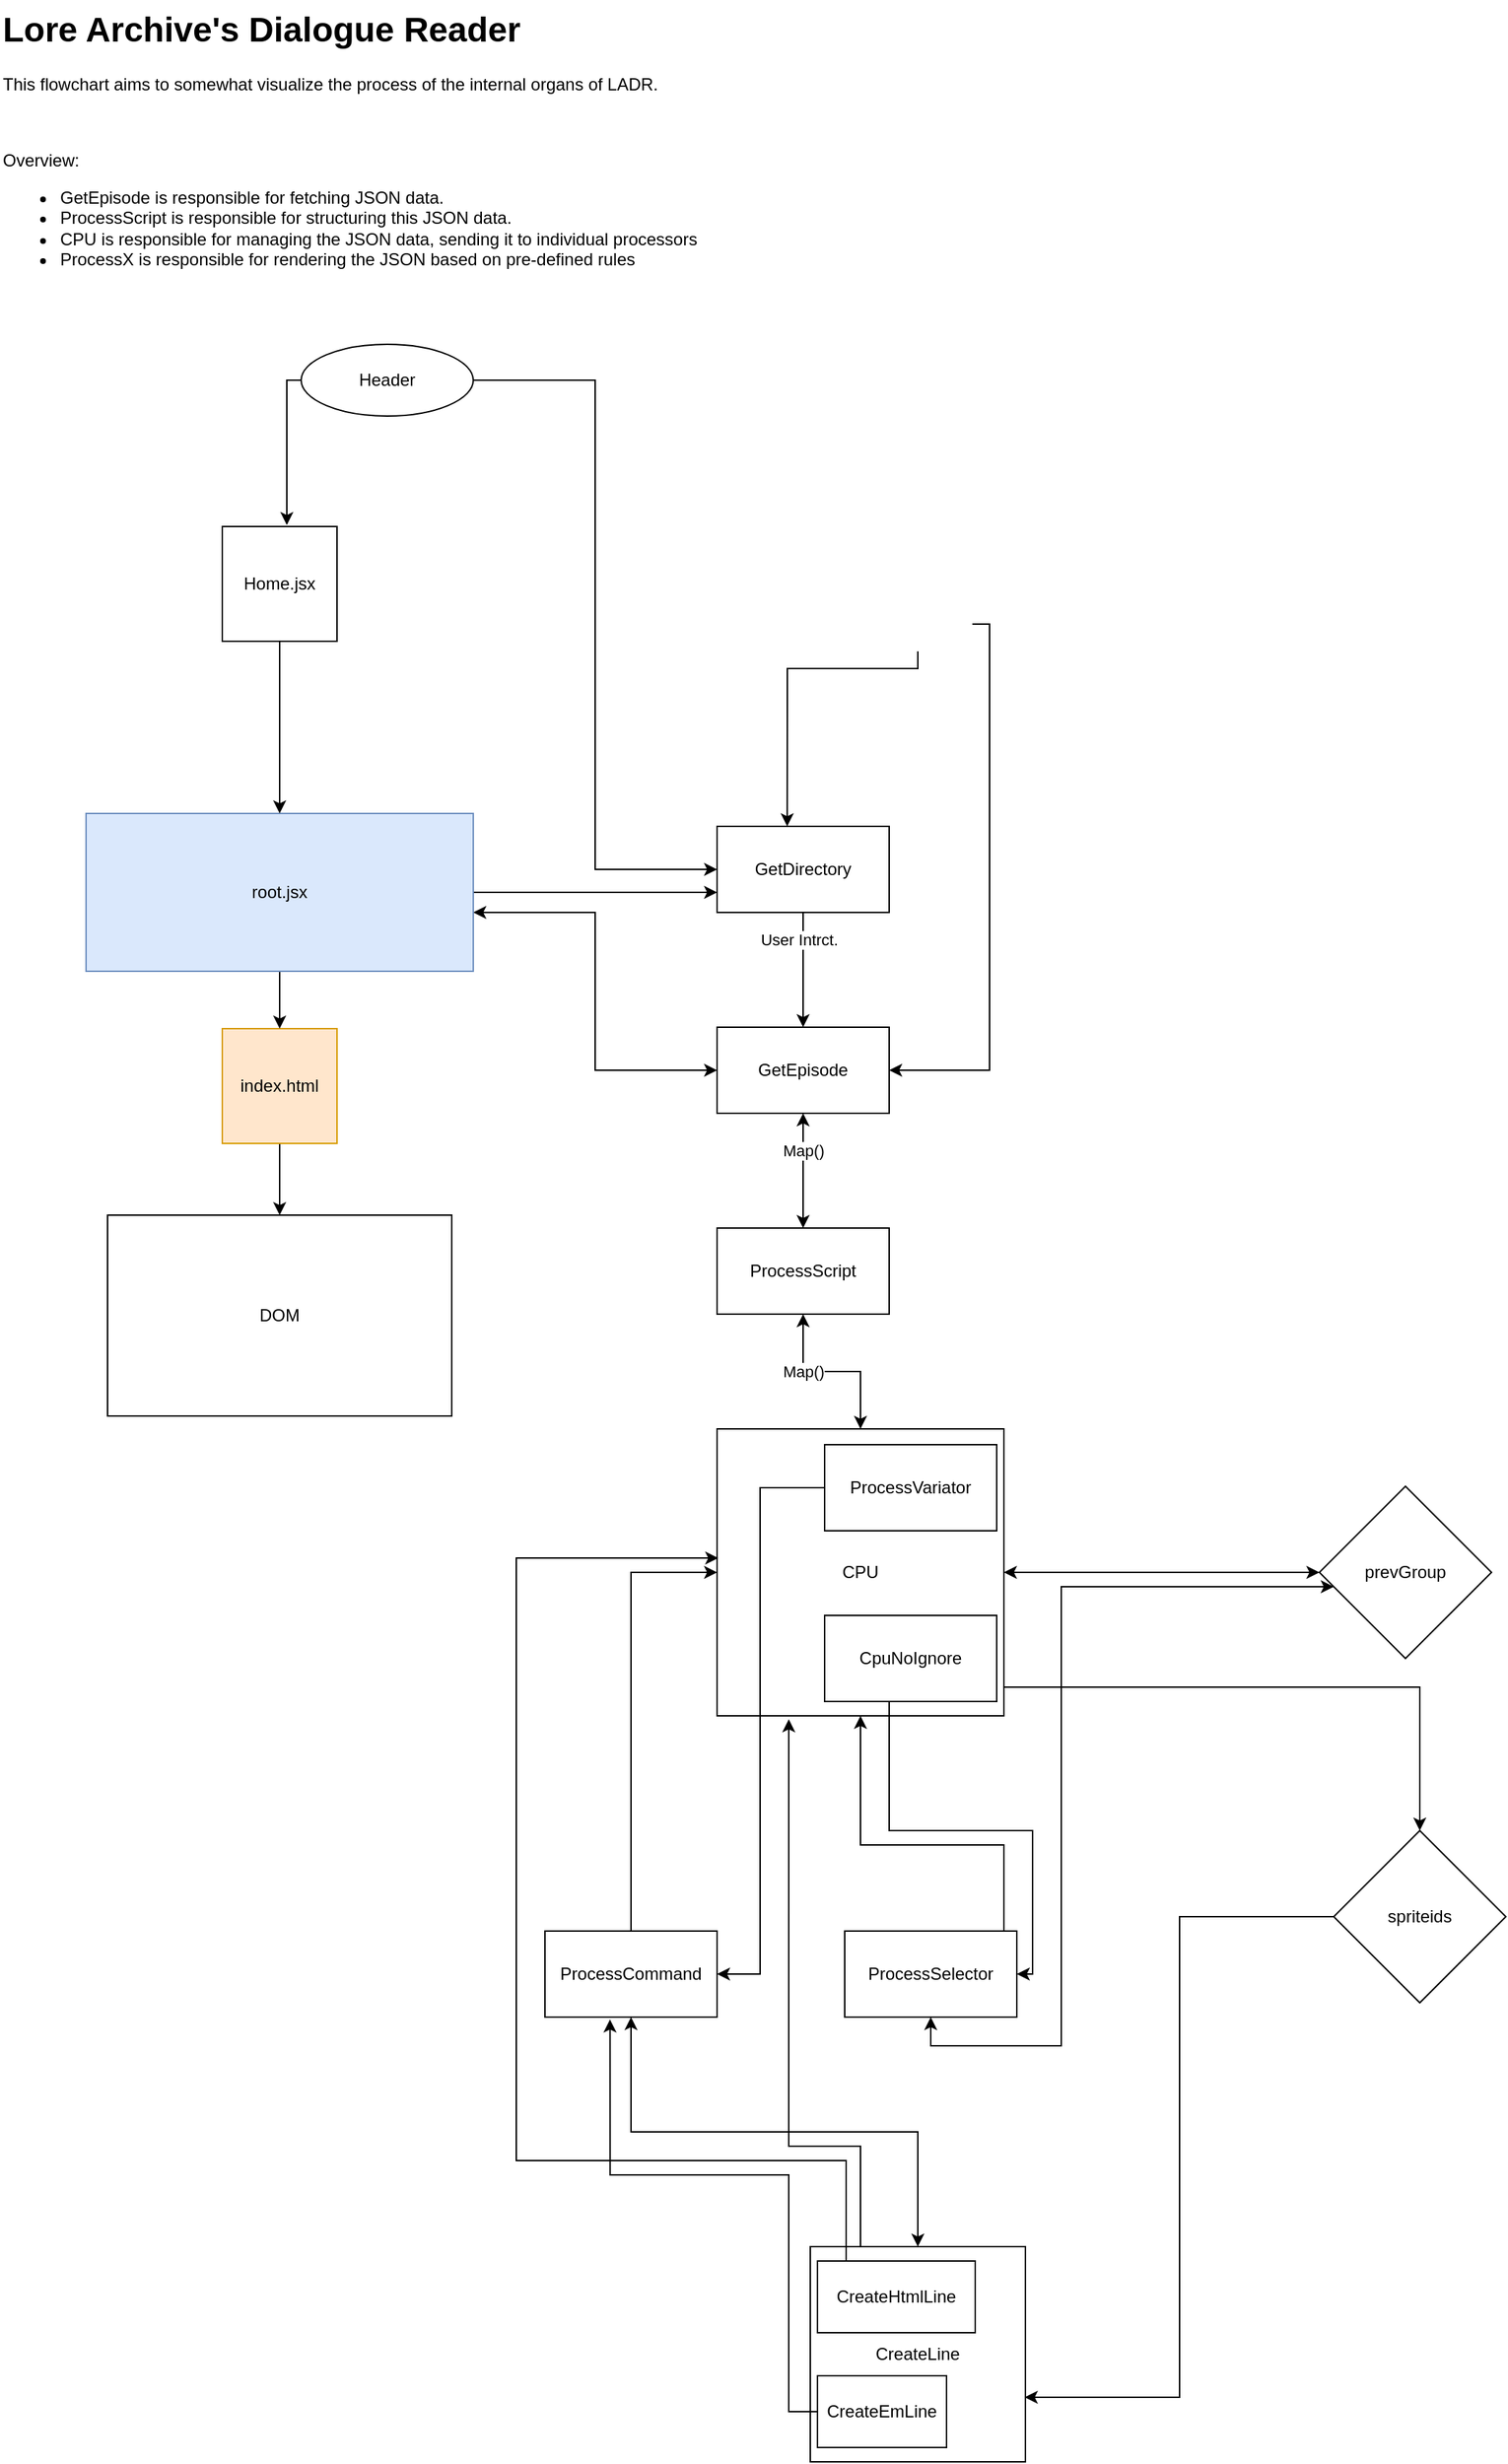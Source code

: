<mxfile version="26.0.10">
  <diagram name="Page-1" id="ByvnQck7oioNosqnXvya">
    <mxGraphModel dx="4148" dy="2208" grid="1" gridSize="10" guides="0" tooltips="1" connect="1" arrows="1" fold="1" page="1" pageScale="1" pageWidth="1200" pageHeight="1920" math="0" shadow="0">
      <root>
        <mxCell id="0" />
        <mxCell id="1" parent="0" />
        <mxCell id="GoVv1eCyHADcIdVujOS8-1" value="&lt;h1 style=&quot;margin-top: 0px;&quot;&gt;Lore Archive&#39;s Dialogue Reader&lt;/h1&gt;&lt;p&gt;This flowchart aims to somewhat visualize the process of the internal organs of LADR.&lt;/p&gt;&lt;p&gt;&lt;br&gt;&lt;/p&gt;&lt;p&gt;Overview:&lt;/p&gt;&lt;p&gt;&lt;/p&gt;&lt;ul&gt;&lt;li&gt;GetEpisode is responsible for fetching JSON data.&lt;/li&gt;&lt;li&gt;ProcessScript is responsible for structuring this JSON data.&lt;/li&gt;&lt;li&gt;CPU is responsible for managing the JSON data, sending it to individual processors&lt;/li&gt;&lt;li&gt;ProcessX is responsible for rendering the JSON based on pre-defined rules&lt;/li&gt;&lt;/ul&gt;&lt;p&gt;&lt;/p&gt;" style="text;html=1;whiteSpace=wrap;overflow=hidden;rounded=0;" parent="1" vertex="1">
          <mxGeometry x="40" y="30" width="590" height="220" as="geometry" />
        </mxCell>
        <mxCell id="h9_NCiJFx6fMO5zuVkHy-2" value="DOM" style="rounded=0;whiteSpace=wrap;html=1;" parent="1" vertex="1">
          <mxGeometry x="115" y="877" width="240" height="140" as="geometry" />
        </mxCell>
        <mxCell id="h9_NCiJFx6fMO5zuVkHy-4" style="edgeStyle=orthogonalEdgeStyle;rounded=0;orthogonalLoop=1;jettySize=auto;html=1;exitX=0.5;exitY=1;exitDx=0;exitDy=0;entryX=0.5;entryY=0;entryDx=0;entryDy=0;" parent="1" source="h9_NCiJFx6fMO5zuVkHy-3" target="h9_NCiJFx6fMO5zuVkHy-2" edge="1">
          <mxGeometry relative="1" as="geometry" />
        </mxCell>
        <mxCell id="h9_NCiJFx6fMO5zuVkHy-3" value="index.html" style="whiteSpace=wrap;html=1;aspect=fixed;fillColor=#ffe6cc;strokeColor=#d79b00;" parent="1" vertex="1">
          <mxGeometry x="195" y="747" width="80" height="80" as="geometry" />
        </mxCell>
        <mxCell id="h9_NCiJFx6fMO5zuVkHy-6" value="" style="edgeStyle=orthogonalEdgeStyle;rounded=0;orthogonalLoop=1;jettySize=auto;html=1;" parent="1" source="h9_NCiJFx6fMO5zuVkHy-5" target="h9_NCiJFx6fMO5zuVkHy-3" edge="1">
          <mxGeometry relative="1" as="geometry" />
        </mxCell>
        <mxCell id="-RrFvixfn3YZOqWsh2ei-50" style="edgeStyle=orthogonalEdgeStyle;rounded=0;orthogonalLoop=1;jettySize=auto;html=1;exitX=1;exitY=0.5;exitDx=0;exitDy=0;" edge="1" parent="1" source="h9_NCiJFx6fMO5zuVkHy-5">
          <mxGeometry relative="1" as="geometry">
            <mxPoint x="540" y="652" as="targetPoint" />
            <Array as="points">
              <mxPoint x="540" y="652" />
            </Array>
          </mxGeometry>
        </mxCell>
        <mxCell id="-RrFvixfn3YZOqWsh2ei-51" style="edgeStyle=orthogonalEdgeStyle;rounded=0;orthogonalLoop=1;jettySize=auto;html=1;entryX=0;entryY=0.5;entryDx=0;entryDy=0;startArrow=classic;startFill=1;" edge="1" parent="1" source="h9_NCiJFx6fMO5zuVkHy-5" target="-RrFvixfn3YZOqWsh2ei-5">
          <mxGeometry relative="1" as="geometry">
            <Array as="points">
              <mxPoint x="455" y="666" />
              <mxPoint x="455" y="776" />
            </Array>
          </mxGeometry>
        </mxCell>
        <mxCell id="h9_NCiJFx6fMO5zuVkHy-5" value="root.jsx" style="rounded=0;whiteSpace=wrap;html=1;fillColor=#dae8fc;strokeColor=#6c8ebf;" parent="1" vertex="1">
          <mxGeometry x="100" y="597" width="270" height="110" as="geometry" />
        </mxCell>
        <mxCell id="8rf2ql7Jv7VgkrqEvu-V-2" style="edgeStyle=orthogonalEdgeStyle;rounded=0;orthogonalLoop=1;jettySize=auto;html=1;entryX=0.5;entryY=0;entryDx=0;entryDy=0;" parent="1" source="8rf2ql7Jv7VgkrqEvu-V-1" target="h9_NCiJFx6fMO5zuVkHy-5" edge="1">
          <mxGeometry relative="1" as="geometry" />
        </mxCell>
        <mxCell id="8rf2ql7Jv7VgkrqEvu-V-1" value="Home.jsx" style="whiteSpace=wrap;html=1;aspect=fixed;" parent="1" vertex="1">
          <mxGeometry x="195" y="397" width="80" height="80" as="geometry" />
        </mxCell>
        <mxCell id="-RrFvixfn3YZOqWsh2ei-3" style="edgeStyle=orthogonalEdgeStyle;rounded=0;orthogonalLoop=1;jettySize=auto;html=1;entryX=0.572;entryY=-0.013;entryDx=0;entryDy=0;entryPerimeter=0;exitX=0.5;exitY=1;exitDx=0;exitDy=0;" edge="1" parent="1">
          <mxGeometry relative="1" as="geometry">
            <mxPoint x="588.89" y="606" as="targetPoint" />
            <mxPoint x="680" y="484" as="sourcePoint" />
            <Array as="points">
              <mxPoint x="680" y="496" />
              <mxPoint x="589" y="496" />
              <mxPoint x="589" y="517" />
              <mxPoint x="589" y="517" />
            </Array>
          </mxGeometry>
        </mxCell>
        <mxCell id="-RrFvixfn3YZOqWsh2ei-9" style="edgeStyle=orthogonalEdgeStyle;rounded=0;orthogonalLoop=1;jettySize=auto;html=1;entryX=1;entryY=0.5;entryDx=0;entryDy=0;" edge="1" parent="1" source="bAnb8yHkUVojiyQIfRwG-1" target="-RrFvixfn3YZOqWsh2ei-5">
          <mxGeometry relative="1" as="geometry">
            <Array as="points">
              <mxPoint x="730" y="465" />
              <mxPoint x="730" y="776" />
            </Array>
          </mxGeometry>
        </mxCell>
        <mxCell id="bAnb8yHkUVojiyQIfRwG-1" value="" style="shape=image;html=1;verticalAlign=top;verticalLabelPosition=bottom;labelBackgroundColor=#ffffff;imageAspect=0;aspect=fixed;image=https://cdn1.iconfinder.com/data/icons/picons-social/57/github_rounded-128.png" parent="1" vertex="1">
          <mxGeometry x="660" y="426" width="58" height="58" as="geometry" />
        </mxCell>
        <mxCell id="-RrFvixfn3YZOqWsh2ei-6" value="" style="edgeStyle=orthogonalEdgeStyle;rounded=0;orthogonalLoop=1;jettySize=auto;html=1;" edge="1" parent="1" source="bAnb8yHkUVojiyQIfRwG-4" target="-RrFvixfn3YZOqWsh2ei-5">
          <mxGeometry relative="1" as="geometry" />
        </mxCell>
        <mxCell id="-RrFvixfn3YZOqWsh2ei-7" value="User Intrct." style="edgeLabel;html=1;align=center;verticalAlign=middle;resizable=0;points=[];" vertex="1" connectable="0" parent="-RrFvixfn3YZOqWsh2ei-6">
          <mxGeometry x="-0.532" y="-3" relative="1" as="geometry">
            <mxPoint as="offset" />
          </mxGeometry>
        </mxCell>
        <mxCell id="bAnb8yHkUVojiyQIfRwG-4" value="GetDirectory" style="rounded=0;whiteSpace=wrap;html=1;" parent="1" vertex="1">
          <mxGeometry x="540" y="606" width="120" height="60" as="geometry" />
        </mxCell>
        <mxCell id="-RrFvixfn3YZOqWsh2ei-12" value="" style="edgeStyle=orthogonalEdgeStyle;rounded=0;orthogonalLoop=1;jettySize=auto;html=1;startArrow=classic;startFill=1;" edge="1" parent="1" source="-RrFvixfn3YZOqWsh2ei-5" target="-RrFvixfn3YZOqWsh2ei-11">
          <mxGeometry relative="1" as="geometry" />
        </mxCell>
        <mxCell id="-RrFvixfn3YZOqWsh2ei-14" value="Map()" style="edgeLabel;html=1;align=center;verticalAlign=middle;resizable=0;points=[];" vertex="1" connectable="0" parent="-RrFvixfn3YZOqWsh2ei-12">
          <mxGeometry x="-0.667" y="-1" relative="1" as="geometry">
            <mxPoint x="1" y="12" as="offset" />
          </mxGeometry>
        </mxCell>
        <mxCell id="-RrFvixfn3YZOqWsh2ei-5" value="GetEpisode" style="whiteSpace=wrap;html=1;rounded=0;" vertex="1" parent="1">
          <mxGeometry x="540" y="746" width="120" height="60" as="geometry" />
        </mxCell>
        <mxCell id="-RrFvixfn3YZOqWsh2ei-20" value="" style="edgeStyle=orthogonalEdgeStyle;rounded=0;orthogonalLoop=1;jettySize=auto;html=1;startArrow=classic;startFill=1;" edge="1" parent="1" source="-RrFvixfn3YZOqWsh2ei-11" target="-RrFvixfn3YZOqWsh2ei-19">
          <mxGeometry relative="1" as="geometry" />
        </mxCell>
        <mxCell id="-RrFvixfn3YZOqWsh2ei-21" value="Map()" style="edgeLabel;html=1;align=center;verticalAlign=middle;resizable=0;points=[];" vertex="1" connectable="0" parent="-RrFvixfn3YZOqWsh2ei-20">
          <mxGeometry x="-0.333" relative="1" as="geometry">
            <mxPoint as="offset" />
          </mxGeometry>
        </mxCell>
        <mxCell id="-RrFvixfn3YZOqWsh2ei-11" value="ProcessScript" style="whiteSpace=wrap;html=1;rounded=0;" vertex="1" parent="1">
          <mxGeometry x="540" y="886" width="120" height="60" as="geometry" />
        </mxCell>
        <mxCell id="-RrFvixfn3YZOqWsh2ei-17" style="edgeStyle=orthogonalEdgeStyle;rounded=0;orthogonalLoop=1;jettySize=auto;html=1;" edge="1" parent="1" source="-RrFvixfn3YZOqWsh2ei-16">
          <mxGeometry relative="1" as="geometry">
            <mxPoint x="240" y="396" as="targetPoint" />
            <Array as="points">
              <mxPoint x="240" y="295" />
            </Array>
          </mxGeometry>
        </mxCell>
        <mxCell id="-RrFvixfn3YZOqWsh2ei-18" style="edgeStyle=orthogonalEdgeStyle;rounded=0;orthogonalLoop=1;jettySize=auto;html=1;entryX=0;entryY=0.5;entryDx=0;entryDy=0;" edge="1" parent="1" source="-RrFvixfn3YZOqWsh2ei-16" target="bAnb8yHkUVojiyQIfRwG-4">
          <mxGeometry relative="1" as="geometry" />
        </mxCell>
        <mxCell id="-RrFvixfn3YZOqWsh2ei-16" value="Header" style="ellipse;whiteSpace=wrap;html=1;" vertex="1" parent="1">
          <mxGeometry x="250" y="270" width="120" height="50" as="geometry" />
        </mxCell>
        <mxCell id="-RrFvixfn3YZOqWsh2ei-49" style="edgeStyle=orthogonalEdgeStyle;rounded=0;orthogonalLoop=1;jettySize=auto;html=1;entryX=0.5;entryY=0;entryDx=0;entryDy=0;" edge="1" parent="1" source="-RrFvixfn3YZOqWsh2ei-19" target="-RrFvixfn3YZOqWsh2ei-47">
          <mxGeometry relative="1" as="geometry">
            <Array as="points">
              <mxPoint x="1030" y="1206" />
            </Array>
          </mxGeometry>
        </mxCell>
        <mxCell id="-RrFvixfn3YZOqWsh2ei-19" value="CPU" style="whiteSpace=wrap;html=1;rounded=0;" vertex="1" parent="1">
          <mxGeometry x="540" y="1026" width="200" height="200" as="geometry" />
        </mxCell>
        <mxCell id="-RrFvixfn3YZOqWsh2ei-26" style="edgeStyle=orthogonalEdgeStyle;rounded=0;orthogonalLoop=1;jettySize=auto;html=1;entryX=0;entryY=0.5;entryDx=0;entryDy=0;" edge="1" parent="1" source="-RrFvixfn3YZOqWsh2ei-22" target="-RrFvixfn3YZOqWsh2ei-19">
          <mxGeometry relative="1" as="geometry">
            <Array as="points">
              <mxPoint x="480" y="1126" />
            </Array>
          </mxGeometry>
        </mxCell>
        <mxCell id="-RrFvixfn3YZOqWsh2ei-22" value="ProcessCommand" style="whiteSpace=wrap;html=1;rounded=0;" vertex="1" parent="1">
          <mxGeometry x="420" y="1376" width="120" height="60" as="geometry" />
        </mxCell>
        <mxCell id="-RrFvixfn3YZOqWsh2ei-28" style="edgeStyle=orthogonalEdgeStyle;rounded=0;orthogonalLoop=1;jettySize=auto;html=1;entryX=1;entryY=0.5;entryDx=0;entryDy=0;" edge="1" parent="1" source="-RrFvixfn3YZOqWsh2ei-27" target="-RrFvixfn3YZOqWsh2ei-22">
          <mxGeometry relative="1" as="geometry">
            <Array as="points">
              <mxPoint x="570" y="1067" />
              <mxPoint x="570" y="1406" />
            </Array>
          </mxGeometry>
        </mxCell>
        <mxCell id="-RrFvixfn3YZOqWsh2ei-27" value="ProcessVariator" style="whiteSpace=wrap;html=1;rounded=0;" vertex="1" parent="1">
          <mxGeometry x="615" y="1037" width="120" height="60" as="geometry" />
        </mxCell>
        <mxCell id="-RrFvixfn3YZOqWsh2ei-30" style="edgeStyle=orthogonalEdgeStyle;rounded=0;orthogonalLoop=1;jettySize=auto;html=1;exitX=0.5;exitY=0;exitDx=0;exitDy=0;entryX=0.5;entryY=1;entryDx=0;entryDy=0;startArrow=classic;startFill=1;" edge="1" parent="1" source="-RrFvixfn3YZOqWsh2ei-29" target="-RrFvixfn3YZOqWsh2ei-22">
          <mxGeometry relative="1" as="geometry" />
        </mxCell>
        <mxCell id="-RrFvixfn3YZOqWsh2ei-29" value="CreateLine" style="whiteSpace=wrap;html=1;aspect=fixed;" vertex="1" parent="1">
          <mxGeometry x="605" y="1596" width="150" height="150" as="geometry" />
        </mxCell>
        <mxCell id="-RrFvixfn3YZOqWsh2ei-34" style="edgeStyle=orthogonalEdgeStyle;rounded=0;orthogonalLoop=1;jettySize=auto;html=1;exitX=0.5;exitY=0;exitDx=0;exitDy=0;entryX=0.5;entryY=1;entryDx=0;entryDy=0;" edge="1" parent="1" source="-RrFvixfn3YZOqWsh2ei-31" target="-RrFvixfn3YZOqWsh2ei-19">
          <mxGeometry relative="1" as="geometry">
            <Array as="points">
              <mxPoint x="740" y="1376" />
              <mxPoint x="740" y="1316" />
              <mxPoint x="640" y="1316" />
            </Array>
          </mxGeometry>
        </mxCell>
        <mxCell id="-RrFvixfn3YZOqWsh2ei-31" value="ProcessSelector" style="whiteSpace=wrap;html=1;rounded=0;" vertex="1" parent="1">
          <mxGeometry x="629" y="1376" width="120" height="60" as="geometry" />
        </mxCell>
        <mxCell id="-RrFvixfn3YZOqWsh2ei-35" style="edgeStyle=orthogonalEdgeStyle;rounded=0;orthogonalLoop=1;jettySize=auto;html=1;entryX=1;entryY=0.5;entryDx=0;entryDy=0;" edge="1" parent="1" source="-RrFvixfn3YZOqWsh2ei-32" target="-RrFvixfn3YZOqWsh2ei-31">
          <mxGeometry relative="1" as="geometry">
            <Array as="points">
              <mxPoint x="660" y="1306" />
              <mxPoint x="760" y="1306" />
              <mxPoint x="760" y="1406" />
            </Array>
          </mxGeometry>
        </mxCell>
        <mxCell id="-RrFvixfn3YZOqWsh2ei-32" value="CpuNoIgnore" style="whiteSpace=wrap;html=1;rounded=0;" vertex="1" parent="1">
          <mxGeometry x="615" y="1156" width="120" height="60" as="geometry" />
        </mxCell>
        <mxCell id="-RrFvixfn3YZOqWsh2ei-38" style="edgeStyle=orthogonalEdgeStyle;rounded=0;orthogonalLoop=1;jettySize=auto;html=1;exitX=0;exitY=0.5;exitDx=0;exitDy=0;entryX=1;entryY=0.5;entryDx=0;entryDy=0;startArrow=classic;startFill=1;" edge="1" parent="1" source="-RrFvixfn3YZOqWsh2ei-37" target="-RrFvixfn3YZOqWsh2ei-19">
          <mxGeometry relative="1" as="geometry" />
        </mxCell>
        <mxCell id="-RrFvixfn3YZOqWsh2ei-39" style="edgeStyle=orthogonalEdgeStyle;rounded=0;orthogonalLoop=1;jettySize=auto;html=1;entryX=0.5;entryY=1;entryDx=0;entryDy=0;startArrow=classic;startFill=1;" edge="1" parent="1" source="-RrFvixfn3YZOqWsh2ei-37" target="-RrFvixfn3YZOqWsh2ei-31">
          <mxGeometry relative="1" as="geometry">
            <Array as="points">
              <mxPoint x="780" y="1136" />
              <mxPoint x="780" y="1456" />
              <mxPoint x="689" y="1456" />
            </Array>
          </mxGeometry>
        </mxCell>
        <mxCell id="-RrFvixfn3YZOqWsh2ei-37" value="prevGroup" style="rhombus;whiteSpace=wrap;html=1;" vertex="1" parent="1">
          <mxGeometry x="960" y="1066" width="120" height="120" as="geometry" />
        </mxCell>
        <mxCell id="-RrFvixfn3YZOqWsh2ei-40" style="edgeStyle=orthogonalEdgeStyle;rounded=0;orthogonalLoop=1;jettySize=auto;html=1;entryX=0.278;entryY=1.012;entryDx=0;entryDy=0;entryPerimeter=0;" edge="1" parent="1">
          <mxGeometry relative="1" as="geometry">
            <mxPoint x="664.41" y="1596" as="sourcePoint" />
            <mxPoint x="590.01" y="1228.4" as="targetPoint" />
            <Array as="points">
              <mxPoint x="640" y="1596" />
              <mxPoint x="640" y="1526" />
              <mxPoint x="590" y="1526" />
            </Array>
          </mxGeometry>
        </mxCell>
        <mxCell id="-RrFvixfn3YZOqWsh2ei-43" value="CreateHtmlLine" style="rounded=0;whiteSpace=wrap;html=1;" vertex="1" parent="1">
          <mxGeometry x="610" y="1606" width="110" height="50" as="geometry" />
        </mxCell>
        <mxCell id="-RrFvixfn3YZOqWsh2ei-44" style="edgeStyle=orthogonalEdgeStyle;rounded=0;orthogonalLoop=1;jettySize=auto;html=1;entryX=0.004;entryY=0.453;entryDx=0;entryDy=0;entryPerimeter=0;" edge="1" parent="1" source="-RrFvixfn3YZOqWsh2ei-43" target="-RrFvixfn3YZOqWsh2ei-19">
          <mxGeometry relative="1" as="geometry">
            <Array as="points">
              <mxPoint x="630" y="1536" />
              <mxPoint x="400" y="1536" />
              <mxPoint x="400" y="1116" />
              <mxPoint x="541" y="1116" />
            </Array>
          </mxGeometry>
        </mxCell>
        <mxCell id="-RrFvixfn3YZOqWsh2ei-45" value="CreateEmLine" style="rounded=0;whiteSpace=wrap;html=1;" vertex="1" parent="1">
          <mxGeometry x="610" y="1686" width="90" height="50" as="geometry" />
        </mxCell>
        <mxCell id="-RrFvixfn3YZOqWsh2ei-46" style="edgeStyle=orthogonalEdgeStyle;rounded=0;orthogonalLoop=1;jettySize=auto;html=1;entryX=0.378;entryY=1.028;entryDx=0;entryDy=0;entryPerimeter=0;" edge="1" parent="1" source="-RrFvixfn3YZOqWsh2ei-45" target="-RrFvixfn3YZOqWsh2ei-22">
          <mxGeometry relative="1" as="geometry">
            <Array as="points">
              <mxPoint x="590" y="1711" />
              <mxPoint x="590" y="1546" />
              <mxPoint x="465" y="1546" />
            </Array>
          </mxGeometry>
        </mxCell>
        <mxCell id="-RrFvixfn3YZOqWsh2ei-47" value="spriteids" style="rhombus;whiteSpace=wrap;html=1;" vertex="1" parent="1">
          <mxGeometry x="970" y="1306" width="120" height="120" as="geometry" />
        </mxCell>
        <mxCell id="-RrFvixfn3YZOqWsh2ei-48" style="edgeStyle=orthogonalEdgeStyle;rounded=0;orthogonalLoop=1;jettySize=auto;html=1;entryX=0.997;entryY=0.7;entryDx=0;entryDy=0;entryPerimeter=0;" edge="1" parent="1" source="-RrFvixfn3YZOqWsh2ei-47" target="-RrFvixfn3YZOqWsh2ei-29">
          <mxGeometry relative="1" as="geometry" />
        </mxCell>
      </root>
    </mxGraphModel>
  </diagram>
</mxfile>
